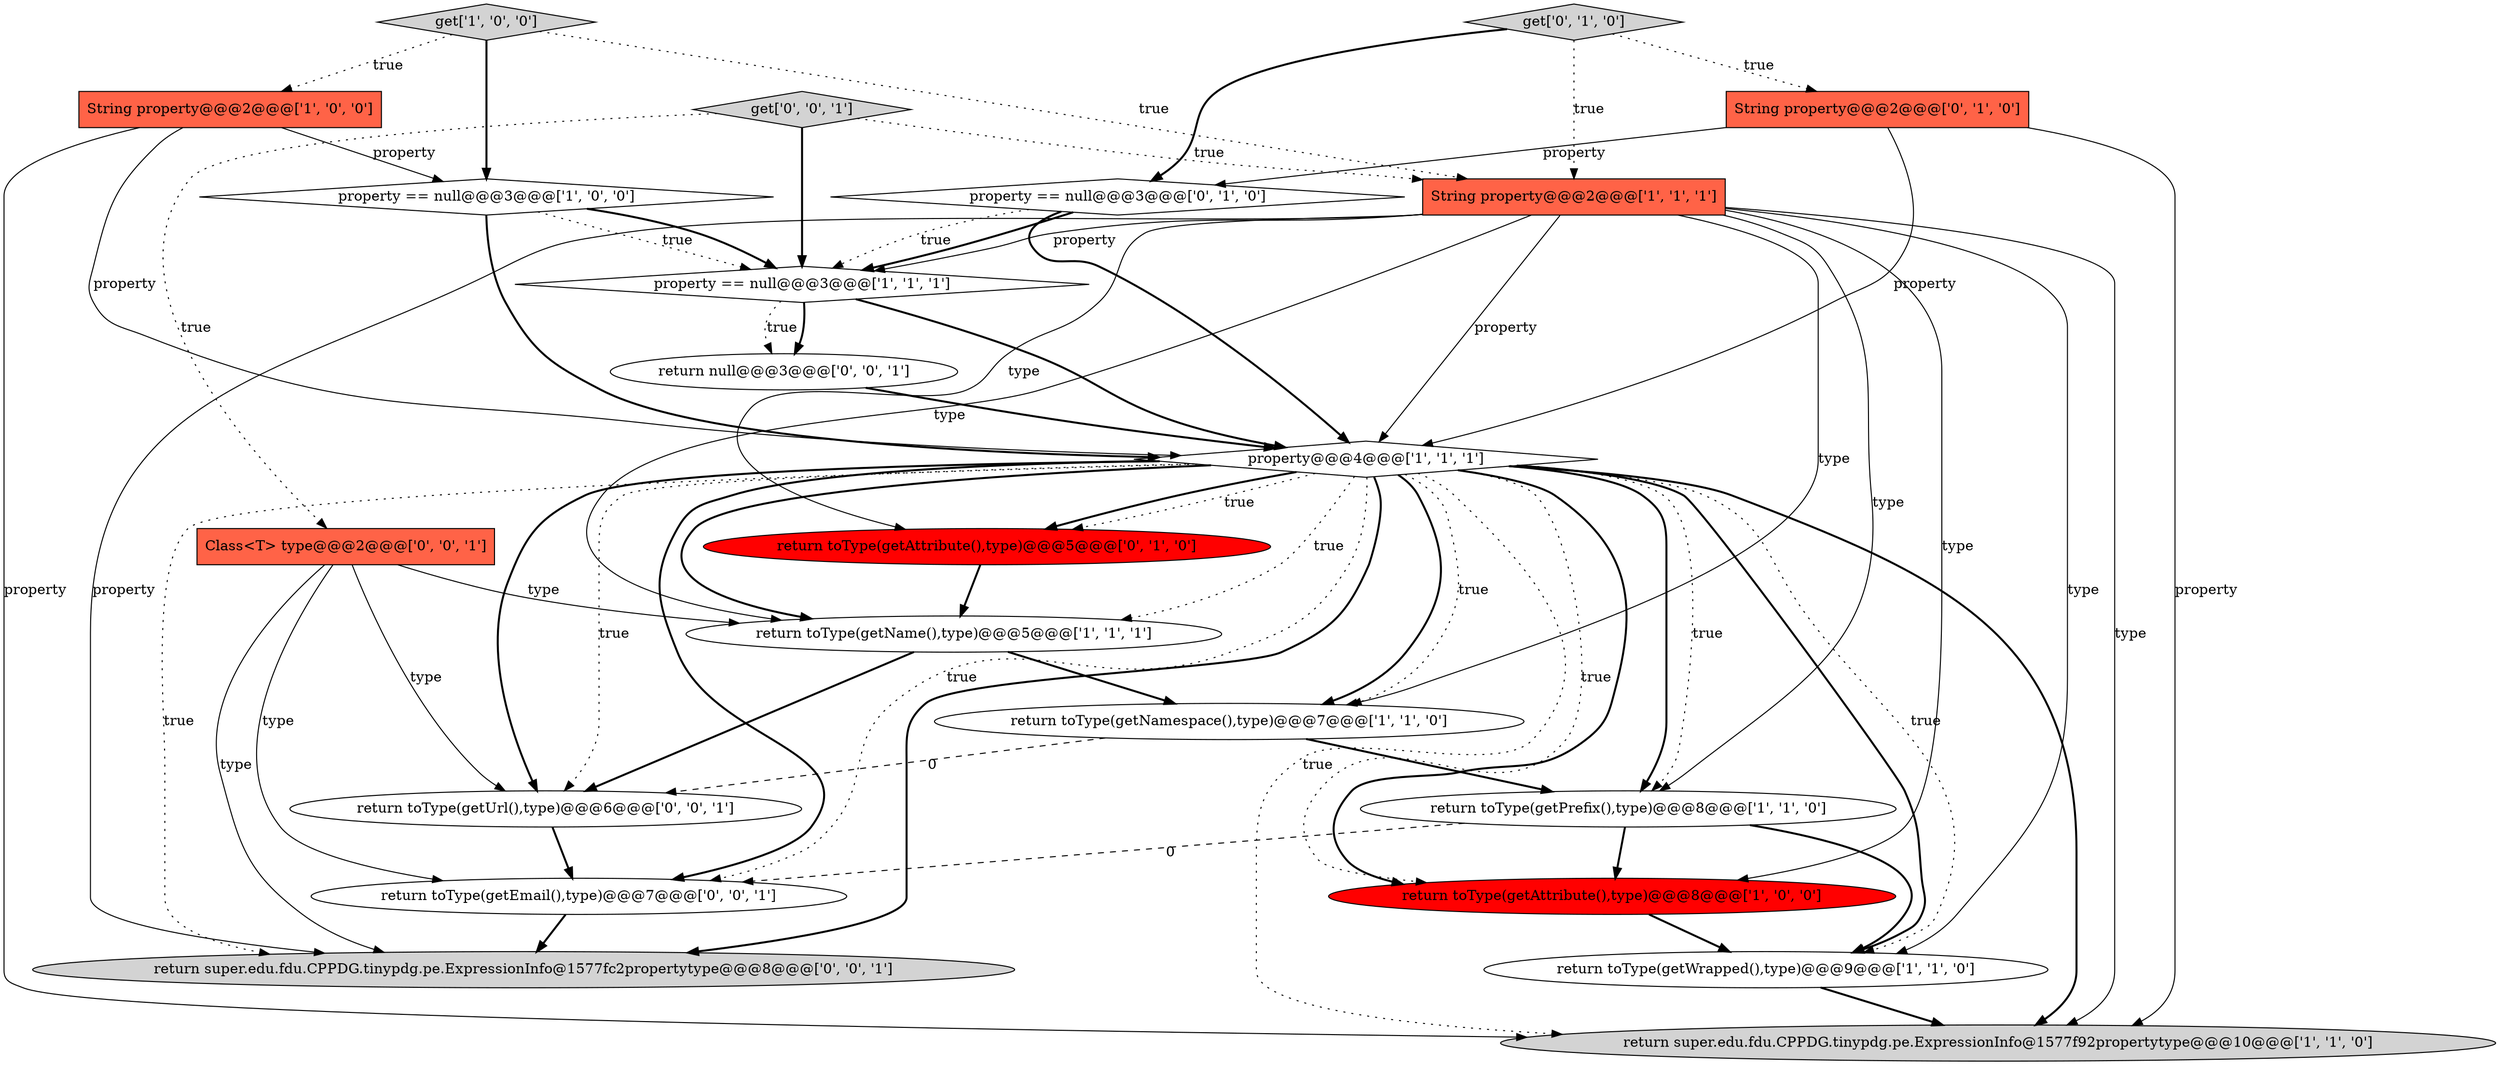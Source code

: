 digraph {
2 [style = filled, label = "return toType(getWrapped(),type)@@@9@@@['1', '1', '0']", fillcolor = white, shape = ellipse image = "AAA0AAABBB1BBB"];
0 [style = filled, label = "String property@@@2@@@['1', '0', '0']", fillcolor = tomato, shape = box image = "AAA0AAABBB1BBB"];
17 [style = filled, label = "return super.edu.fdu.CPPDG.tinypdg.pe.ExpressionInfo@1577fc2propertytype@@@8@@@['0', '0', '1']", fillcolor = lightgray, shape = ellipse image = "AAA0AAABBB3BBB"];
19 [style = filled, label = "return null@@@3@@@['0', '0', '1']", fillcolor = white, shape = ellipse image = "AAA0AAABBB3BBB"];
7 [style = filled, label = "return toType(getNamespace(),type)@@@7@@@['1', '1', '0']", fillcolor = white, shape = ellipse image = "AAA0AAABBB1BBB"];
10 [style = filled, label = "return toType(getName(),type)@@@5@@@['1', '1', '1']", fillcolor = white, shape = ellipse image = "AAA0AAABBB1BBB"];
14 [style = filled, label = "String property@@@2@@@['0', '1', '0']", fillcolor = tomato, shape = box image = "AAA0AAABBB2BBB"];
5 [style = filled, label = "String property@@@2@@@['1', '1', '1']", fillcolor = tomato, shape = box image = "AAA0AAABBB1BBB"];
13 [style = filled, label = "property == null@@@3@@@['0', '1', '0']", fillcolor = white, shape = diamond image = "AAA0AAABBB2BBB"];
9 [style = filled, label = "return super.edu.fdu.CPPDG.tinypdg.pe.ExpressionInfo@1577f92propertytype@@@10@@@['1', '1', '0']", fillcolor = lightgray, shape = ellipse image = "AAA0AAABBB1BBB"];
18 [style = filled, label = "Class<T> type@@@2@@@['0', '0', '1']", fillcolor = tomato, shape = box image = "AAA0AAABBB3BBB"];
3 [style = filled, label = "return toType(getPrefix(),type)@@@8@@@['1', '1', '0']", fillcolor = white, shape = ellipse image = "AAA0AAABBB1BBB"];
16 [style = filled, label = "return toType(getEmail(),type)@@@7@@@['0', '0', '1']", fillcolor = white, shape = ellipse image = "AAA0AAABBB3BBB"];
8 [style = filled, label = "get['1', '0', '0']", fillcolor = lightgray, shape = diamond image = "AAA0AAABBB1BBB"];
21 [style = filled, label = "get['0', '0', '1']", fillcolor = lightgray, shape = diamond image = "AAA0AAABBB3BBB"];
15 [style = filled, label = "return toType(getAttribute(),type)@@@5@@@['0', '1', '0']", fillcolor = red, shape = ellipse image = "AAA1AAABBB2BBB"];
4 [style = filled, label = "property == null@@@3@@@['1', '0', '0']", fillcolor = white, shape = diamond image = "AAA0AAABBB1BBB"];
1 [style = filled, label = "property@@@4@@@['1', '1', '1']", fillcolor = white, shape = diamond image = "AAA0AAABBB1BBB"];
12 [style = filled, label = "get['0', '1', '0']", fillcolor = lightgray, shape = diamond image = "AAA0AAABBB2BBB"];
6 [style = filled, label = "property == null@@@3@@@['1', '1', '1']", fillcolor = white, shape = diamond image = "AAA0AAABBB1BBB"];
11 [style = filled, label = "return toType(getAttribute(),type)@@@8@@@['1', '0', '0']", fillcolor = red, shape = ellipse image = "AAA1AAABBB1BBB"];
20 [style = filled, label = "return toType(getUrl(),type)@@@6@@@['0', '0', '1']", fillcolor = white, shape = ellipse image = "AAA0AAABBB3BBB"];
4->6 [style = dotted, label="true"];
13->6 [style = dotted, label="true"];
0->1 [style = solid, label="property"];
15->10 [style = bold, label=""];
10->20 [style = bold, label=""];
1->10 [style = dotted, label="true"];
5->11 [style = solid, label="type"];
14->9 [style = solid, label="property"];
5->6 [style = solid, label="property"];
1->17 [style = dotted, label="true"];
21->6 [style = bold, label=""];
21->18 [style = dotted, label="true"];
4->6 [style = bold, label=""];
0->9 [style = solid, label="property"];
1->15 [style = bold, label=""];
5->15 [style = solid, label="type"];
18->17 [style = solid, label="type"];
1->11 [style = dotted, label="true"];
5->7 [style = solid, label="type"];
18->20 [style = solid, label="type"];
1->3 [style = bold, label=""];
3->11 [style = bold, label=""];
1->20 [style = bold, label=""];
7->20 [style = dashed, label="0"];
6->19 [style = bold, label=""];
2->9 [style = bold, label=""];
16->17 [style = bold, label=""];
5->2 [style = solid, label="type"];
14->1 [style = solid, label="property"];
18->10 [style = solid, label="type"];
6->19 [style = dotted, label="true"];
1->7 [style = bold, label=""];
10->7 [style = bold, label=""];
7->3 [style = bold, label=""];
1->9 [style = bold, label=""];
11->2 [style = bold, label=""];
1->11 [style = bold, label=""];
13->1 [style = bold, label=""];
5->9 [style = solid, label="type"];
1->3 [style = dotted, label="true"];
5->17 [style = solid, label="property"];
1->7 [style = dotted, label="true"];
1->17 [style = bold, label=""];
6->1 [style = bold, label=""];
12->14 [style = dotted, label="true"];
12->13 [style = bold, label=""];
19->1 [style = bold, label=""];
5->10 [style = solid, label="type"];
20->16 [style = bold, label=""];
14->13 [style = solid, label="property"];
3->2 [style = bold, label=""];
8->5 [style = dotted, label="true"];
12->5 [style = dotted, label="true"];
1->16 [style = bold, label=""];
1->15 [style = dotted, label="true"];
1->9 [style = dotted, label="true"];
5->1 [style = solid, label="property"];
8->0 [style = dotted, label="true"];
1->16 [style = dotted, label="true"];
4->1 [style = bold, label=""];
1->2 [style = bold, label=""];
18->16 [style = solid, label="type"];
8->4 [style = bold, label=""];
13->6 [style = bold, label=""];
5->3 [style = solid, label="type"];
1->2 [style = dotted, label="true"];
1->10 [style = bold, label=""];
1->20 [style = dotted, label="true"];
3->16 [style = dashed, label="0"];
0->4 [style = solid, label="property"];
21->5 [style = dotted, label="true"];
}
